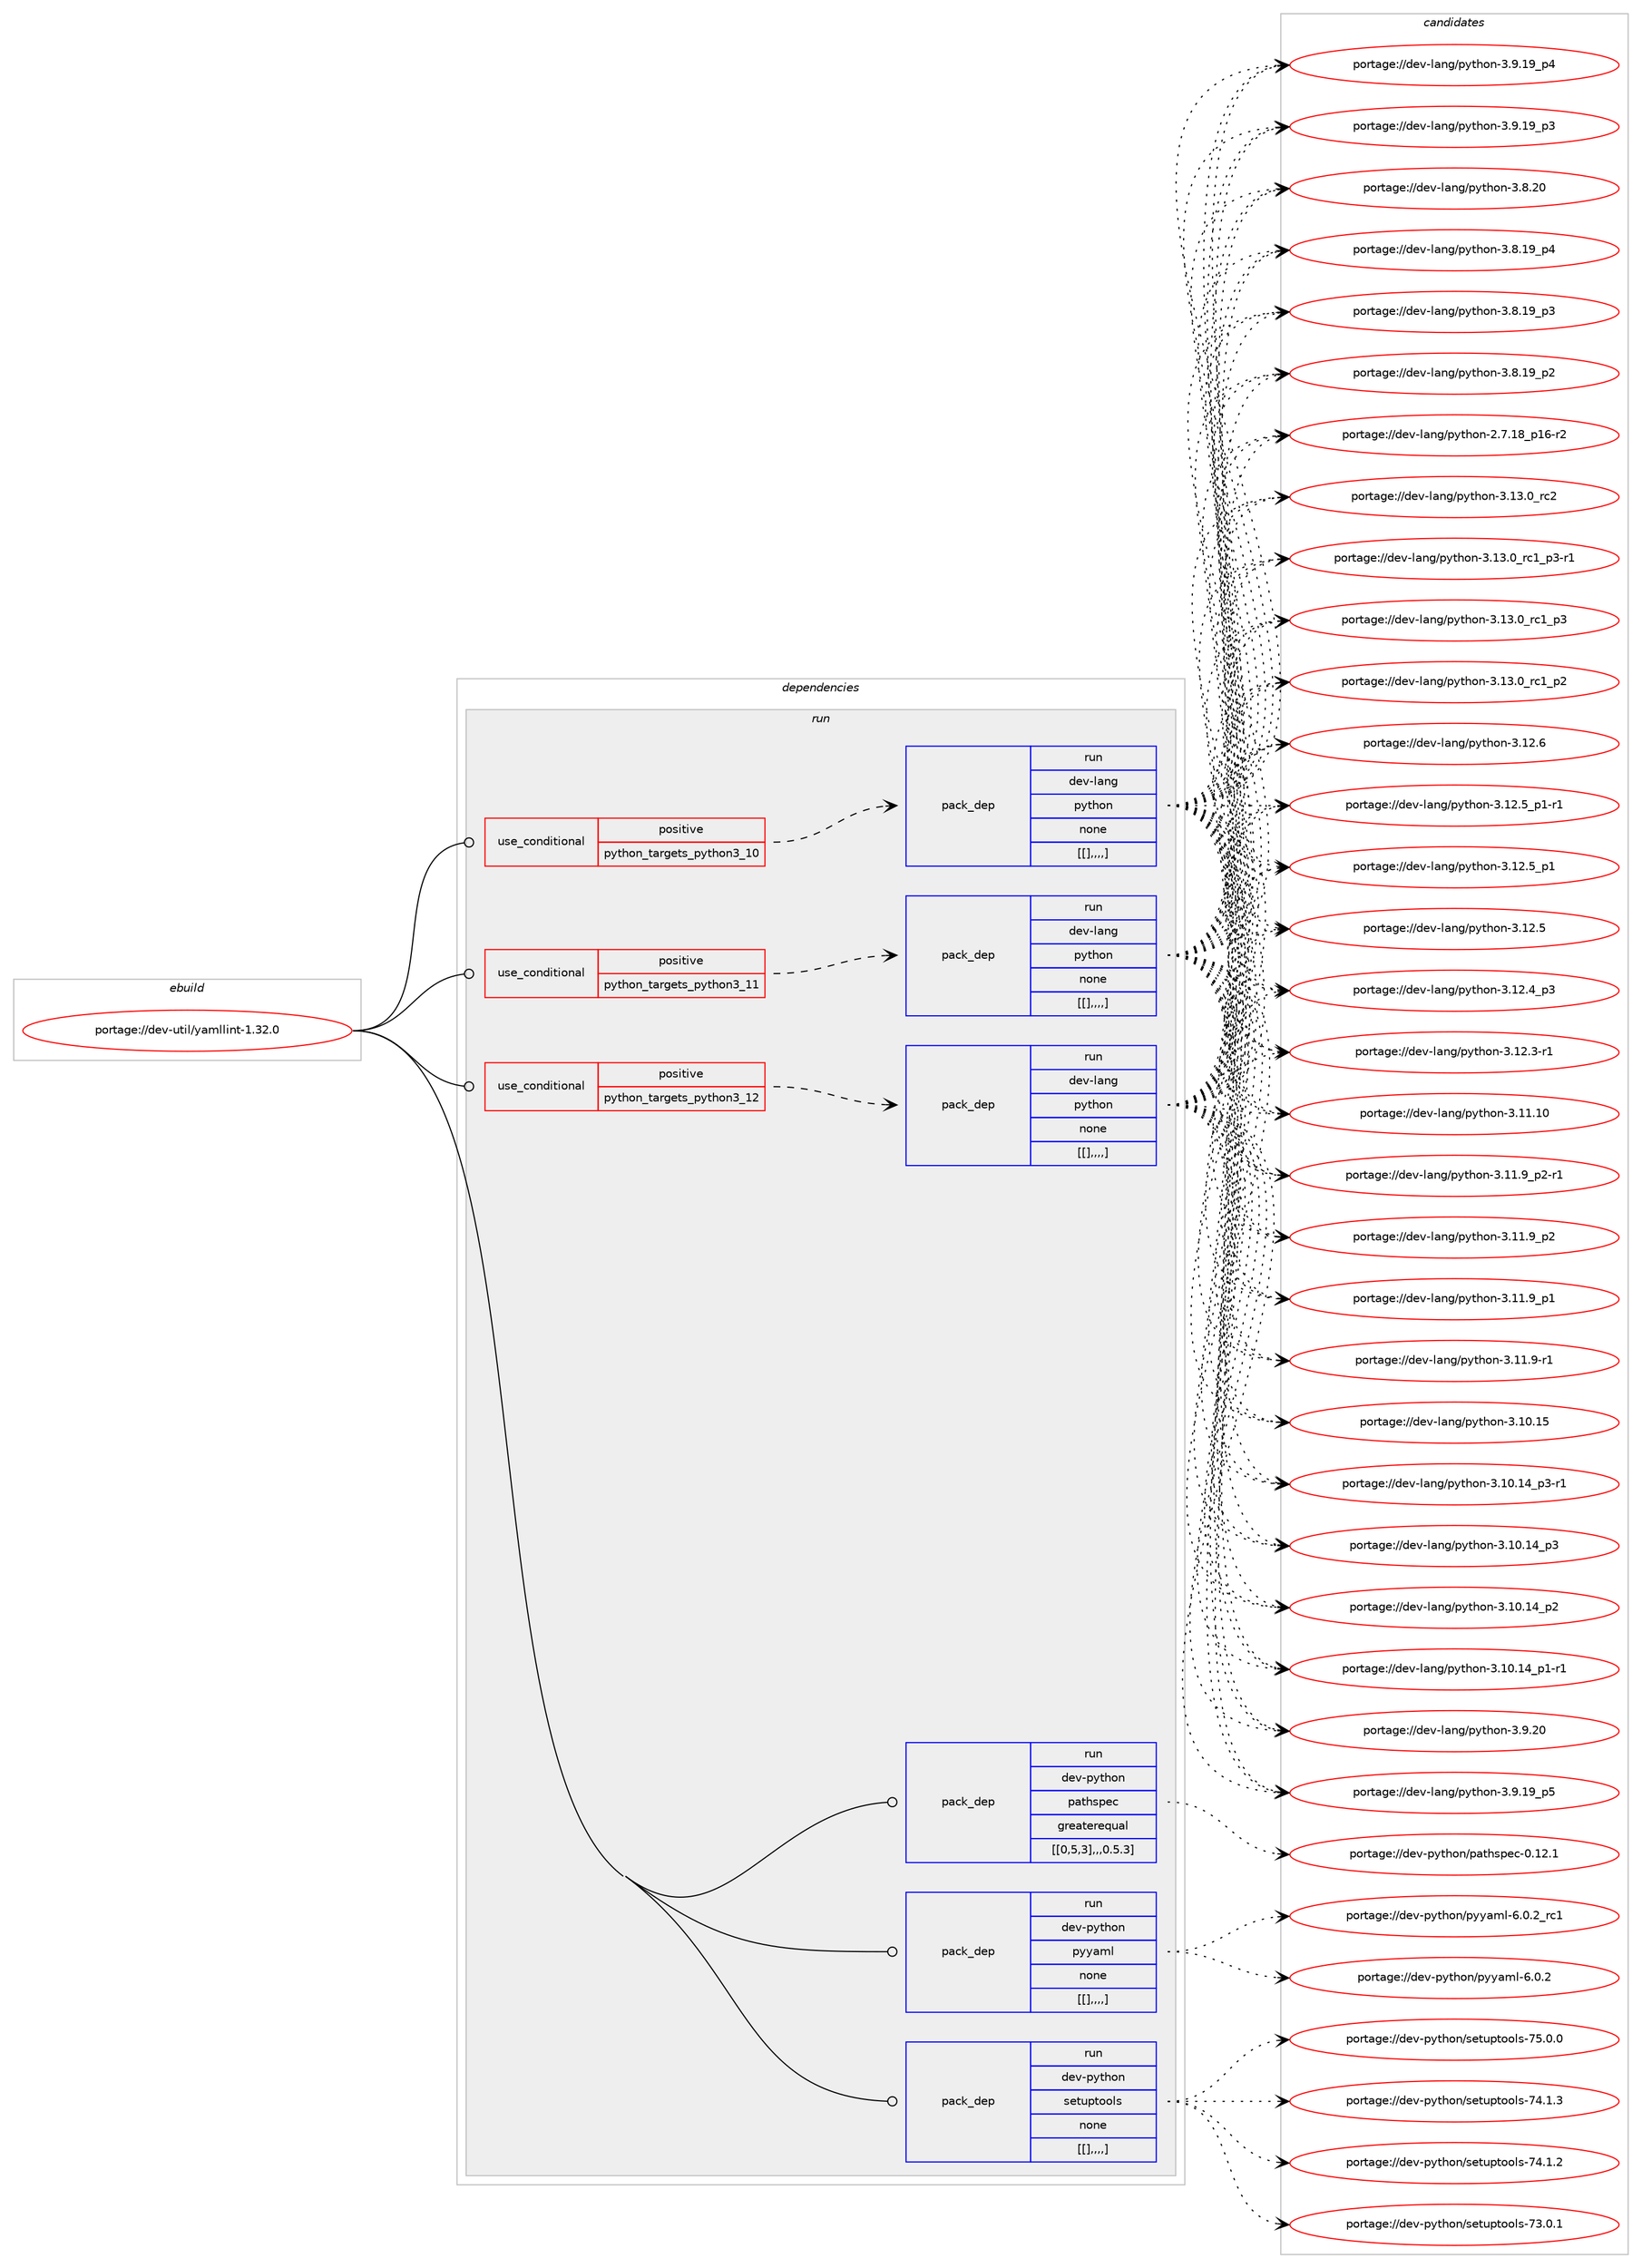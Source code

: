 digraph prolog {

# *************
# Graph options
# *************

newrank=true;
concentrate=true;
compound=true;
graph [rankdir=LR,fontname=Helvetica,fontsize=10,ranksep=1.5];#, ranksep=2.5, nodesep=0.2];
edge  [arrowhead=vee];
node  [fontname=Helvetica,fontsize=10];

# **********
# The ebuild
# **********

subgraph cluster_leftcol {
color=gray;
label=<<i>ebuild</i>>;
id [label="portage://dev-util/yamllint-1.32.0", color=red, width=4, href="../dev-util/yamllint-1.32.0.svg"];
}

# ****************
# The dependencies
# ****************

subgraph cluster_midcol {
color=gray;
label=<<i>dependencies</i>>;
subgraph cluster_compile {
fillcolor="#eeeeee";
style=filled;
label=<<i>compile</i>>;
}
subgraph cluster_compileandrun {
fillcolor="#eeeeee";
style=filled;
label=<<i>compile and run</i>>;
}
subgraph cluster_run {
fillcolor="#eeeeee";
style=filled;
label=<<i>run</i>>;
subgraph cond63623 {
dependency223890 [label=<<TABLE BORDER="0" CELLBORDER="1" CELLSPACING="0" CELLPADDING="4"><TR><TD ROWSPAN="3" CELLPADDING="10">use_conditional</TD></TR><TR><TD>positive</TD></TR><TR><TD>python_targets_python3_10</TD></TR></TABLE>>, shape=none, color=red];
subgraph pack158824 {
dependency223891 [label=<<TABLE BORDER="0" CELLBORDER="1" CELLSPACING="0" CELLPADDING="4" WIDTH="220"><TR><TD ROWSPAN="6" CELLPADDING="30">pack_dep</TD></TR><TR><TD WIDTH="110">run</TD></TR><TR><TD>dev-lang</TD></TR><TR><TD>python</TD></TR><TR><TD>none</TD></TR><TR><TD>[[],,,,]</TD></TR></TABLE>>, shape=none, color=blue];
}
dependency223890:e -> dependency223891:w [weight=20,style="dashed",arrowhead="vee"];
}
id:e -> dependency223890:w [weight=20,style="solid",arrowhead="odot"];
subgraph cond63624 {
dependency223892 [label=<<TABLE BORDER="0" CELLBORDER="1" CELLSPACING="0" CELLPADDING="4"><TR><TD ROWSPAN="3" CELLPADDING="10">use_conditional</TD></TR><TR><TD>positive</TD></TR><TR><TD>python_targets_python3_11</TD></TR></TABLE>>, shape=none, color=red];
subgraph pack158825 {
dependency223893 [label=<<TABLE BORDER="0" CELLBORDER="1" CELLSPACING="0" CELLPADDING="4" WIDTH="220"><TR><TD ROWSPAN="6" CELLPADDING="30">pack_dep</TD></TR><TR><TD WIDTH="110">run</TD></TR><TR><TD>dev-lang</TD></TR><TR><TD>python</TD></TR><TR><TD>none</TD></TR><TR><TD>[[],,,,]</TD></TR></TABLE>>, shape=none, color=blue];
}
dependency223892:e -> dependency223893:w [weight=20,style="dashed",arrowhead="vee"];
}
id:e -> dependency223892:w [weight=20,style="solid",arrowhead="odot"];
subgraph cond63625 {
dependency223894 [label=<<TABLE BORDER="0" CELLBORDER="1" CELLSPACING="0" CELLPADDING="4"><TR><TD ROWSPAN="3" CELLPADDING="10">use_conditional</TD></TR><TR><TD>positive</TD></TR><TR><TD>python_targets_python3_12</TD></TR></TABLE>>, shape=none, color=red];
subgraph pack158826 {
dependency223895 [label=<<TABLE BORDER="0" CELLBORDER="1" CELLSPACING="0" CELLPADDING="4" WIDTH="220"><TR><TD ROWSPAN="6" CELLPADDING="30">pack_dep</TD></TR><TR><TD WIDTH="110">run</TD></TR><TR><TD>dev-lang</TD></TR><TR><TD>python</TD></TR><TR><TD>none</TD></TR><TR><TD>[[],,,,]</TD></TR></TABLE>>, shape=none, color=blue];
}
dependency223894:e -> dependency223895:w [weight=20,style="dashed",arrowhead="vee"];
}
id:e -> dependency223894:w [weight=20,style="solid",arrowhead="odot"];
subgraph pack158827 {
dependency223896 [label=<<TABLE BORDER="0" CELLBORDER="1" CELLSPACING="0" CELLPADDING="4" WIDTH="220"><TR><TD ROWSPAN="6" CELLPADDING="30">pack_dep</TD></TR><TR><TD WIDTH="110">run</TD></TR><TR><TD>dev-python</TD></TR><TR><TD>pathspec</TD></TR><TR><TD>greaterequal</TD></TR><TR><TD>[[0,5,3],,,0.5.3]</TD></TR></TABLE>>, shape=none, color=blue];
}
id:e -> dependency223896:w [weight=20,style="solid",arrowhead="odot"];
subgraph pack158828 {
dependency223897 [label=<<TABLE BORDER="0" CELLBORDER="1" CELLSPACING="0" CELLPADDING="4" WIDTH="220"><TR><TD ROWSPAN="6" CELLPADDING="30">pack_dep</TD></TR><TR><TD WIDTH="110">run</TD></TR><TR><TD>dev-python</TD></TR><TR><TD>pyyaml</TD></TR><TR><TD>none</TD></TR><TR><TD>[[],,,,]</TD></TR></TABLE>>, shape=none, color=blue];
}
id:e -> dependency223897:w [weight=20,style="solid",arrowhead="odot"];
subgraph pack158829 {
dependency223898 [label=<<TABLE BORDER="0" CELLBORDER="1" CELLSPACING="0" CELLPADDING="4" WIDTH="220"><TR><TD ROWSPAN="6" CELLPADDING="30">pack_dep</TD></TR><TR><TD WIDTH="110">run</TD></TR><TR><TD>dev-python</TD></TR><TR><TD>setuptools</TD></TR><TR><TD>none</TD></TR><TR><TD>[[],,,,]</TD></TR></TABLE>>, shape=none, color=blue];
}
id:e -> dependency223898:w [weight=20,style="solid",arrowhead="odot"];
}
}

# **************
# The candidates
# **************

subgraph cluster_choices {
rank=same;
color=gray;
label=<<i>candidates</i>>;

subgraph choice158824 {
color=black;
nodesep=1;
choice10010111845108971101034711212111610411111045514649514648951149950 [label="portage://dev-lang/python-3.13.0_rc2", color=red, width=4,href="../dev-lang/python-3.13.0_rc2.svg"];
choice1001011184510897110103471121211161041111104551464951464895114994995112514511449 [label="portage://dev-lang/python-3.13.0_rc1_p3-r1", color=red, width=4,href="../dev-lang/python-3.13.0_rc1_p3-r1.svg"];
choice100101118451089711010347112121116104111110455146495146489511499499511251 [label="portage://dev-lang/python-3.13.0_rc1_p3", color=red, width=4,href="../dev-lang/python-3.13.0_rc1_p3.svg"];
choice100101118451089711010347112121116104111110455146495146489511499499511250 [label="portage://dev-lang/python-3.13.0_rc1_p2", color=red, width=4,href="../dev-lang/python-3.13.0_rc1_p2.svg"];
choice10010111845108971101034711212111610411111045514649504654 [label="portage://dev-lang/python-3.12.6", color=red, width=4,href="../dev-lang/python-3.12.6.svg"];
choice1001011184510897110103471121211161041111104551464950465395112494511449 [label="portage://dev-lang/python-3.12.5_p1-r1", color=red, width=4,href="../dev-lang/python-3.12.5_p1-r1.svg"];
choice100101118451089711010347112121116104111110455146495046539511249 [label="portage://dev-lang/python-3.12.5_p1", color=red, width=4,href="../dev-lang/python-3.12.5_p1.svg"];
choice10010111845108971101034711212111610411111045514649504653 [label="portage://dev-lang/python-3.12.5", color=red, width=4,href="../dev-lang/python-3.12.5.svg"];
choice100101118451089711010347112121116104111110455146495046529511251 [label="portage://dev-lang/python-3.12.4_p3", color=red, width=4,href="../dev-lang/python-3.12.4_p3.svg"];
choice100101118451089711010347112121116104111110455146495046514511449 [label="portage://dev-lang/python-3.12.3-r1", color=red, width=4,href="../dev-lang/python-3.12.3-r1.svg"];
choice1001011184510897110103471121211161041111104551464949464948 [label="portage://dev-lang/python-3.11.10", color=red, width=4,href="../dev-lang/python-3.11.10.svg"];
choice1001011184510897110103471121211161041111104551464949465795112504511449 [label="portage://dev-lang/python-3.11.9_p2-r1", color=red, width=4,href="../dev-lang/python-3.11.9_p2-r1.svg"];
choice100101118451089711010347112121116104111110455146494946579511250 [label="portage://dev-lang/python-3.11.9_p2", color=red, width=4,href="../dev-lang/python-3.11.9_p2.svg"];
choice100101118451089711010347112121116104111110455146494946579511249 [label="portage://dev-lang/python-3.11.9_p1", color=red, width=4,href="../dev-lang/python-3.11.9_p1.svg"];
choice100101118451089711010347112121116104111110455146494946574511449 [label="portage://dev-lang/python-3.11.9-r1", color=red, width=4,href="../dev-lang/python-3.11.9-r1.svg"];
choice1001011184510897110103471121211161041111104551464948464953 [label="portage://dev-lang/python-3.10.15", color=red, width=4,href="../dev-lang/python-3.10.15.svg"];
choice100101118451089711010347112121116104111110455146494846495295112514511449 [label="portage://dev-lang/python-3.10.14_p3-r1", color=red, width=4,href="../dev-lang/python-3.10.14_p3-r1.svg"];
choice10010111845108971101034711212111610411111045514649484649529511251 [label="portage://dev-lang/python-3.10.14_p3", color=red, width=4,href="../dev-lang/python-3.10.14_p3.svg"];
choice10010111845108971101034711212111610411111045514649484649529511250 [label="portage://dev-lang/python-3.10.14_p2", color=red, width=4,href="../dev-lang/python-3.10.14_p2.svg"];
choice100101118451089711010347112121116104111110455146494846495295112494511449 [label="portage://dev-lang/python-3.10.14_p1-r1", color=red, width=4,href="../dev-lang/python-3.10.14_p1-r1.svg"];
choice10010111845108971101034711212111610411111045514657465048 [label="portage://dev-lang/python-3.9.20", color=red, width=4,href="../dev-lang/python-3.9.20.svg"];
choice100101118451089711010347112121116104111110455146574649579511253 [label="portage://dev-lang/python-3.9.19_p5", color=red, width=4,href="../dev-lang/python-3.9.19_p5.svg"];
choice100101118451089711010347112121116104111110455146574649579511252 [label="portage://dev-lang/python-3.9.19_p4", color=red, width=4,href="../dev-lang/python-3.9.19_p4.svg"];
choice100101118451089711010347112121116104111110455146574649579511251 [label="portage://dev-lang/python-3.9.19_p3", color=red, width=4,href="../dev-lang/python-3.9.19_p3.svg"];
choice10010111845108971101034711212111610411111045514656465048 [label="portage://dev-lang/python-3.8.20", color=red, width=4,href="../dev-lang/python-3.8.20.svg"];
choice100101118451089711010347112121116104111110455146564649579511252 [label="portage://dev-lang/python-3.8.19_p4", color=red, width=4,href="../dev-lang/python-3.8.19_p4.svg"];
choice100101118451089711010347112121116104111110455146564649579511251 [label="portage://dev-lang/python-3.8.19_p3", color=red, width=4,href="../dev-lang/python-3.8.19_p3.svg"];
choice100101118451089711010347112121116104111110455146564649579511250 [label="portage://dev-lang/python-3.8.19_p2", color=red, width=4,href="../dev-lang/python-3.8.19_p2.svg"];
choice100101118451089711010347112121116104111110455046554649569511249544511450 [label="portage://dev-lang/python-2.7.18_p16-r2", color=red, width=4,href="../dev-lang/python-2.7.18_p16-r2.svg"];
dependency223891:e -> choice10010111845108971101034711212111610411111045514649514648951149950:w [style=dotted,weight="100"];
dependency223891:e -> choice1001011184510897110103471121211161041111104551464951464895114994995112514511449:w [style=dotted,weight="100"];
dependency223891:e -> choice100101118451089711010347112121116104111110455146495146489511499499511251:w [style=dotted,weight="100"];
dependency223891:e -> choice100101118451089711010347112121116104111110455146495146489511499499511250:w [style=dotted,weight="100"];
dependency223891:e -> choice10010111845108971101034711212111610411111045514649504654:w [style=dotted,weight="100"];
dependency223891:e -> choice1001011184510897110103471121211161041111104551464950465395112494511449:w [style=dotted,weight="100"];
dependency223891:e -> choice100101118451089711010347112121116104111110455146495046539511249:w [style=dotted,weight="100"];
dependency223891:e -> choice10010111845108971101034711212111610411111045514649504653:w [style=dotted,weight="100"];
dependency223891:e -> choice100101118451089711010347112121116104111110455146495046529511251:w [style=dotted,weight="100"];
dependency223891:e -> choice100101118451089711010347112121116104111110455146495046514511449:w [style=dotted,weight="100"];
dependency223891:e -> choice1001011184510897110103471121211161041111104551464949464948:w [style=dotted,weight="100"];
dependency223891:e -> choice1001011184510897110103471121211161041111104551464949465795112504511449:w [style=dotted,weight="100"];
dependency223891:e -> choice100101118451089711010347112121116104111110455146494946579511250:w [style=dotted,weight="100"];
dependency223891:e -> choice100101118451089711010347112121116104111110455146494946579511249:w [style=dotted,weight="100"];
dependency223891:e -> choice100101118451089711010347112121116104111110455146494946574511449:w [style=dotted,weight="100"];
dependency223891:e -> choice1001011184510897110103471121211161041111104551464948464953:w [style=dotted,weight="100"];
dependency223891:e -> choice100101118451089711010347112121116104111110455146494846495295112514511449:w [style=dotted,weight="100"];
dependency223891:e -> choice10010111845108971101034711212111610411111045514649484649529511251:w [style=dotted,weight="100"];
dependency223891:e -> choice10010111845108971101034711212111610411111045514649484649529511250:w [style=dotted,weight="100"];
dependency223891:e -> choice100101118451089711010347112121116104111110455146494846495295112494511449:w [style=dotted,weight="100"];
dependency223891:e -> choice10010111845108971101034711212111610411111045514657465048:w [style=dotted,weight="100"];
dependency223891:e -> choice100101118451089711010347112121116104111110455146574649579511253:w [style=dotted,weight="100"];
dependency223891:e -> choice100101118451089711010347112121116104111110455146574649579511252:w [style=dotted,weight="100"];
dependency223891:e -> choice100101118451089711010347112121116104111110455146574649579511251:w [style=dotted,weight="100"];
dependency223891:e -> choice10010111845108971101034711212111610411111045514656465048:w [style=dotted,weight="100"];
dependency223891:e -> choice100101118451089711010347112121116104111110455146564649579511252:w [style=dotted,weight="100"];
dependency223891:e -> choice100101118451089711010347112121116104111110455146564649579511251:w [style=dotted,weight="100"];
dependency223891:e -> choice100101118451089711010347112121116104111110455146564649579511250:w [style=dotted,weight="100"];
dependency223891:e -> choice100101118451089711010347112121116104111110455046554649569511249544511450:w [style=dotted,weight="100"];
}
subgraph choice158825 {
color=black;
nodesep=1;
choice10010111845108971101034711212111610411111045514649514648951149950 [label="portage://dev-lang/python-3.13.0_rc2", color=red, width=4,href="../dev-lang/python-3.13.0_rc2.svg"];
choice1001011184510897110103471121211161041111104551464951464895114994995112514511449 [label="portage://dev-lang/python-3.13.0_rc1_p3-r1", color=red, width=4,href="../dev-lang/python-3.13.0_rc1_p3-r1.svg"];
choice100101118451089711010347112121116104111110455146495146489511499499511251 [label="portage://dev-lang/python-3.13.0_rc1_p3", color=red, width=4,href="../dev-lang/python-3.13.0_rc1_p3.svg"];
choice100101118451089711010347112121116104111110455146495146489511499499511250 [label="portage://dev-lang/python-3.13.0_rc1_p2", color=red, width=4,href="../dev-lang/python-3.13.0_rc1_p2.svg"];
choice10010111845108971101034711212111610411111045514649504654 [label="portage://dev-lang/python-3.12.6", color=red, width=4,href="../dev-lang/python-3.12.6.svg"];
choice1001011184510897110103471121211161041111104551464950465395112494511449 [label="portage://dev-lang/python-3.12.5_p1-r1", color=red, width=4,href="../dev-lang/python-3.12.5_p1-r1.svg"];
choice100101118451089711010347112121116104111110455146495046539511249 [label="portage://dev-lang/python-3.12.5_p1", color=red, width=4,href="../dev-lang/python-3.12.5_p1.svg"];
choice10010111845108971101034711212111610411111045514649504653 [label="portage://dev-lang/python-3.12.5", color=red, width=4,href="../dev-lang/python-3.12.5.svg"];
choice100101118451089711010347112121116104111110455146495046529511251 [label="portage://dev-lang/python-3.12.4_p3", color=red, width=4,href="../dev-lang/python-3.12.4_p3.svg"];
choice100101118451089711010347112121116104111110455146495046514511449 [label="portage://dev-lang/python-3.12.3-r1", color=red, width=4,href="../dev-lang/python-3.12.3-r1.svg"];
choice1001011184510897110103471121211161041111104551464949464948 [label="portage://dev-lang/python-3.11.10", color=red, width=4,href="../dev-lang/python-3.11.10.svg"];
choice1001011184510897110103471121211161041111104551464949465795112504511449 [label="portage://dev-lang/python-3.11.9_p2-r1", color=red, width=4,href="../dev-lang/python-3.11.9_p2-r1.svg"];
choice100101118451089711010347112121116104111110455146494946579511250 [label="portage://dev-lang/python-3.11.9_p2", color=red, width=4,href="../dev-lang/python-3.11.9_p2.svg"];
choice100101118451089711010347112121116104111110455146494946579511249 [label="portage://dev-lang/python-3.11.9_p1", color=red, width=4,href="../dev-lang/python-3.11.9_p1.svg"];
choice100101118451089711010347112121116104111110455146494946574511449 [label="portage://dev-lang/python-3.11.9-r1", color=red, width=4,href="../dev-lang/python-3.11.9-r1.svg"];
choice1001011184510897110103471121211161041111104551464948464953 [label="portage://dev-lang/python-3.10.15", color=red, width=4,href="../dev-lang/python-3.10.15.svg"];
choice100101118451089711010347112121116104111110455146494846495295112514511449 [label="portage://dev-lang/python-3.10.14_p3-r1", color=red, width=4,href="../dev-lang/python-3.10.14_p3-r1.svg"];
choice10010111845108971101034711212111610411111045514649484649529511251 [label="portage://dev-lang/python-3.10.14_p3", color=red, width=4,href="../dev-lang/python-3.10.14_p3.svg"];
choice10010111845108971101034711212111610411111045514649484649529511250 [label="portage://dev-lang/python-3.10.14_p2", color=red, width=4,href="../dev-lang/python-3.10.14_p2.svg"];
choice100101118451089711010347112121116104111110455146494846495295112494511449 [label="portage://dev-lang/python-3.10.14_p1-r1", color=red, width=4,href="../dev-lang/python-3.10.14_p1-r1.svg"];
choice10010111845108971101034711212111610411111045514657465048 [label="portage://dev-lang/python-3.9.20", color=red, width=4,href="../dev-lang/python-3.9.20.svg"];
choice100101118451089711010347112121116104111110455146574649579511253 [label="portage://dev-lang/python-3.9.19_p5", color=red, width=4,href="../dev-lang/python-3.9.19_p5.svg"];
choice100101118451089711010347112121116104111110455146574649579511252 [label="portage://dev-lang/python-3.9.19_p4", color=red, width=4,href="../dev-lang/python-3.9.19_p4.svg"];
choice100101118451089711010347112121116104111110455146574649579511251 [label="portage://dev-lang/python-3.9.19_p3", color=red, width=4,href="../dev-lang/python-3.9.19_p3.svg"];
choice10010111845108971101034711212111610411111045514656465048 [label="portage://dev-lang/python-3.8.20", color=red, width=4,href="../dev-lang/python-3.8.20.svg"];
choice100101118451089711010347112121116104111110455146564649579511252 [label="portage://dev-lang/python-3.8.19_p4", color=red, width=4,href="../dev-lang/python-3.8.19_p4.svg"];
choice100101118451089711010347112121116104111110455146564649579511251 [label="portage://dev-lang/python-3.8.19_p3", color=red, width=4,href="../dev-lang/python-3.8.19_p3.svg"];
choice100101118451089711010347112121116104111110455146564649579511250 [label="portage://dev-lang/python-3.8.19_p2", color=red, width=4,href="../dev-lang/python-3.8.19_p2.svg"];
choice100101118451089711010347112121116104111110455046554649569511249544511450 [label="portage://dev-lang/python-2.7.18_p16-r2", color=red, width=4,href="../dev-lang/python-2.7.18_p16-r2.svg"];
dependency223893:e -> choice10010111845108971101034711212111610411111045514649514648951149950:w [style=dotted,weight="100"];
dependency223893:e -> choice1001011184510897110103471121211161041111104551464951464895114994995112514511449:w [style=dotted,weight="100"];
dependency223893:e -> choice100101118451089711010347112121116104111110455146495146489511499499511251:w [style=dotted,weight="100"];
dependency223893:e -> choice100101118451089711010347112121116104111110455146495146489511499499511250:w [style=dotted,weight="100"];
dependency223893:e -> choice10010111845108971101034711212111610411111045514649504654:w [style=dotted,weight="100"];
dependency223893:e -> choice1001011184510897110103471121211161041111104551464950465395112494511449:w [style=dotted,weight="100"];
dependency223893:e -> choice100101118451089711010347112121116104111110455146495046539511249:w [style=dotted,weight="100"];
dependency223893:e -> choice10010111845108971101034711212111610411111045514649504653:w [style=dotted,weight="100"];
dependency223893:e -> choice100101118451089711010347112121116104111110455146495046529511251:w [style=dotted,weight="100"];
dependency223893:e -> choice100101118451089711010347112121116104111110455146495046514511449:w [style=dotted,weight="100"];
dependency223893:e -> choice1001011184510897110103471121211161041111104551464949464948:w [style=dotted,weight="100"];
dependency223893:e -> choice1001011184510897110103471121211161041111104551464949465795112504511449:w [style=dotted,weight="100"];
dependency223893:e -> choice100101118451089711010347112121116104111110455146494946579511250:w [style=dotted,weight="100"];
dependency223893:e -> choice100101118451089711010347112121116104111110455146494946579511249:w [style=dotted,weight="100"];
dependency223893:e -> choice100101118451089711010347112121116104111110455146494946574511449:w [style=dotted,weight="100"];
dependency223893:e -> choice1001011184510897110103471121211161041111104551464948464953:w [style=dotted,weight="100"];
dependency223893:e -> choice100101118451089711010347112121116104111110455146494846495295112514511449:w [style=dotted,weight="100"];
dependency223893:e -> choice10010111845108971101034711212111610411111045514649484649529511251:w [style=dotted,weight="100"];
dependency223893:e -> choice10010111845108971101034711212111610411111045514649484649529511250:w [style=dotted,weight="100"];
dependency223893:e -> choice100101118451089711010347112121116104111110455146494846495295112494511449:w [style=dotted,weight="100"];
dependency223893:e -> choice10010111845108971101034711212111610411111045514657465048:w [style=dotted,weight="100"];
dependency223893:e -> choice100101118451089711010347112121116104111110455146574649579511253:w [style=dotted,weight="100"];
dependency223893:e -> choice100101118451089711010347112121116104111110455146574649579511252:w [style=dotted,weight="100"];
dependency223893:e -> choice100101118451089711010347112121116104111110455146574649579511251:w [style=dotted,weight="100"];
dependency223893:e -> choice10010111845108971101034711212111610411111045514656465048:w [style=dotted,weight="100"];
dependency223893:e -> choice100101118451089711010347112121116104111110455146564649579511252:w [style=dotted,weight="100"];
dependency223893:e -> choice100101118451089711010347112121116104111110455146564649579511251:w [style=dotted,weight="100"];
dependency223893:e -> choice100101118451089711010347112121116104111110455146564649579511250:w [style=dotted,weight="100"];
dependency223893:e -> choice100101118451089711010347112121116104111110455046554649569511249544511450:w [style=dotted,weight="100"];
}
subgraph choice158826 {
color=black;
nodesep=1;
choice10010111845108971101034711212111610411111045514649514648951149950 [label="portage://dev-lang/python-3.13.0_rc2", color=red, width=4,href="../dev-lang/python-3.13.0_rc2.svg"];
choice1001011184510897110103471121211161041111104551464951464895114994995112514511449 [label="portage://dev-lang/python-3.13.0_rc1_p3-r1", color=red, width=4,href="../dev-lang/python-3.13.0_rc1_p3-r1.svg"];
choice100101118451089711010347112121116104111110455146495146489511499499511251 [label="portage://dev-lang/python-3.13.0_rc1_p3", color=red, width=4,href="../dev-lang/python-3.13.0_rc1_p3.svg"];
choice100101118451089711010347112121116104111110455146495146489511499499511250 [label="portage://dev-lang/python-3.13.0_rc1_p2", color=red, width=4,href="../dev-lang/python-3.13.0_rc1_p2.svg"];
choice10010111845108971101034711212111610411111045514649504654 [label="portage://dev-lang/python-3.12.6", color=red, width=4,href="../dev-lang/python-3.12.6.svg"];
choice1001011184510897110103471121211161041111104551464950465395112494511449 [label="portage://dev-lang/python-3.12.5_p1-r1", color=red, width=4,href="../dev-lang/python-3.12.5_p1-r1.svg"];
choice100101118451089711010347112121116104111110455146495046539511249 [label="portage://dev-lang/python-3.12.5_p1", color=red, width=4,href="../dev-lang/python-3.12.5_p1.svg"];
choice10010111845108971101034711212111610411111045514649504653 [label="portage://dev-lang/python-3.12.5", color=red, width=4,href="../dev-lang/python-3.12.5.svg"];
choice100101118451089711010347112121116104111110455146495046529511251 [label="portage://dev-lang/python-3.12.4_p3", color=red, width=4,href="../dev-lang/python-3.12.4_p3.svg"];
choice100101118451089711010347112121116104111110455146495046514511449 [label="portage://dev-lang/python-3.12.3-r1", color=red, width=4,href="../dev-lang/python-3.12.3-r1.svg"];
choice1001011184510897110103471121211161041111104551464949464948 [label="portage://dev-lang/python-3.11.10", color=red, width=4,href="../dev-lang/python-3.11.10.svg"];
choice1001011184510897110103471121211161041111104551464949465795112504511449 [label="portage://dev-lang/python-3.11.9_p2-r1", color=red, width=4,href="../dev-lang/python-3.11.9_p2-r1.svg"];
choice100101118451089711010347112121116104111110455146494946579511250 [label="portage://dev-lang/python-3.11.9_p2", color=red, width=4,href="../dev-lang/python-3.11.9_p2.svg"];
choice100101118451089711010347112121116104111110455146494946579511249 [label="portage://dev-lang/python-3.11.9_p1", color=red, width=4,href="../dev-lang/python-3.11.9_p1.svg"];
choice100101118451089711010347112121116104111110455146494946574511449 [label="portage://dev-lang/python-3.11.9-r1", color=red, width=4,href="../dev-lang/python-3.11.9-r1.svg"];
choice1001011184510897110103471121211161041111104551464948464953 [label="portage://dev-lang/python-3.10.15", color=red, width=4,href="../dev-lang/python-3.10.15.svg"];
choice100101118451089711010347112121116104111110455146494846495295112514511449 [label="portage://dev-lang/python-3.10.14_p3-r1", color=red, width=4,href="../dev-lang/python-3.10.14_p3-r1.svg"];
choice10010111845108971101034711212111610411111045514649484649529511251 [label="portage://dev-lang/python-3.10.14_p3", color=red, width=4,href="../dev-lang/python-3.10.14_p3.svg"];
choice10010111845108971101034711212111610411111045514649484649529511250 [label="portage://dev-lang/python-3.10.14_p2", color=red, width=4,href="../dev-lang/python-3.10.14_p2.svg"];
choice100101118451089711010347112121116104111110455146494846495295112494511449 [label="portage://dev-lang/python-3.10.14_p1-r1", color=red, width=4,href="../dev-lang/python-3.10.14_p1-r1.svg"];
choice10010111845108971101034711212111610411111045514657465048 [label="portage://dev-lang/python-3.9.20", color=red, width=4,href="../dev-lang/python-3.9.20.svg"];
choice100101118451089711010347112121116104111110455146574649579511253 [label="portage://dev-lang/python-3.9.19_p5", color=red, width=4,href="../dev-lang/python-3.9.19_p5.svg"];
choice100101118451089711010347112121116104111110455146574649579511252 [label="portage://dev-lang/python-3.9.19_p4", color=red, width=4,href="../dev-lang/python-3.9.19_p4.svg"];
choice100101118451089711010347112121116104111110455146574649579511251 [label="portage://dev-lang/python-3.9.19_p3", color=red, width=4,href="../dev-lang/python-3.9.19_p3.svg"];
choice10010111845108971101034711212111610411111045514656465048 [label="portage://dev-lang/python-3.8.20", color=red, width=4,href="../dev-lang/python-3.8.20.svg"];
choice100101118451089711010347112121116104111110455146564649579511252 [label="portage://dev-lang/python-3.8.19_p4", color=red, width=4,href="../dev-lang/python-3.8.19_p4.svg"];
choice100101118451089711010347112121116104111110455146564649579511251 [label="portage://dev-lang/python-3.8.19_p3", color=red, width=4,href="../dev-lang/python-3.8.19_p3.svg"];
choice100101118451089711010347112121116104111110455146564649579511250 [label="portage://dev-lang/python-3.8.19_p2", color=red, width=4,href="../dev-lang/python-3.8.19_p2.svg"];
choice100101118451089711010347112121116104111110455046554649569511249544511450 [label="portage://dev-lang/python-2.7.18_p16-r2", color=red, width=4,href="../dev-lang/python-2.7.18_p16-r2.svg"];
dependency223895:e -> choice10010111845108971101034711212111610411111045514649514648951149950:w [style=dotted,weight="100"];
dependency223895:e -> choice1001011184510897110103471121211161041111104551464951464895114994995112514511449:w [style=dotted,weight="100"];
dependency223895:e -> choice100101118451089711010347112121116104111110455146495146489511499499511251:w [style=dotted,weight="100"];
dependency223895:e -> choice100101118451089711010347112121116104111110455146495146489511499499511250:w [style=dotted,weight="100"];
dependency223895:e -> choice10010111845108971101034711212111610411111045514649504654:w [style=dotted,weight="100"];
dependency223895:e -> choice1001011184510897110103471121211161041111104551464950465395112494511449:w [style=dotted,weight="100"];
dependency223895:e -> choice100101118451089711010347112121116104111110455146495046539511249:w [style=dotted,weight="100"];
dependency223895:e -> choice10010111845108971101034711212111610411111045514649504653:w [style=dotted,weight="100"];
dependency223895:e -> choice100101118451089711010347112121116104111110455146495046529511251:w [style=dotted,weight="100"];
dependency223895:e -> choice100101118451089711010347112121116104111110455146495046514511449:w [style=dotted,weight="100"];
dependency223895:e -> choice1001011184510897110103471121211161041111104551464949464948:w [style=dotted,weight="100"];
dependency223895:e -> choice1001011184510897110103471121211161041111104551464949465795112504511449:w [style=dotted,weight="100"];
dependency223895:e -> choice100101118451089711010347112121116104111110455146494946579511250:w [style=dotted,weight="100"];
dependency223895:e -> choice100101118451089711010347112121116104111110455146494946579511249:w [style=dotted,weight="100"];
dependency223895:e -> choice100101118451089711010347112121116104111110455146494946574511449:w [style=dotted,weight="100"];
dependency223895:e -> choice1001011184510897110103471121211161041111104551464948464953:w [style=dotted,weight="100"];
dependency223895:e -> choice100101118451089711010347112121116104111110455146494846495295112514511449:w [style=dotted,weight="100"];
dependency223895:e -> choice10010111845108971101034711212111610411111045514649484649529511251:w [style=dotted,weight="100"];
dependency223895:e -> choice10010111845108971101034711212111610411111045514649484649529511250:w [style=dotted,weight="100"];
dependency223895:e -> choice100101118451089711010347112121116104111110455146494846495295112494511449:w [style=dotted,weight="100"];
dependency223895:e -> choice10010111845108971101034711212111610411111045514657465048:w [style=dotted,weight="100"];
dependency223895:e -> choice100101118451089711010347112121116104111110455146574649579511253:w [style=dotted,weight="100"];
dependency223895:e -> choice100101118451089711010347112121116104111110455146574649579511252:w [style=dotted,weight="100"];
dependency223895:e -> choice100101118451089711010347112121116104111110455146574649579511251:w [style=dotted,weight="100"];
dependency223895:e -> choice10010111845108971101034711212111610411111045514656465048:w [style=dotted,weight="100"];
dependency223895:e -> choice100101118451089711010347112121116104111110455146564649579511252:w [style=dotted,weight="100"];
dependency223895:e -> choice100101118451089711010347112121116104111110455146564649579511251:w [style=dotted,weight="100"];
dependency223895:e -> choice100101118451089711010347112121116104111110455146564649579511250:w [style=dotted,weight="100"];
dependency223895:e -> choice100101118451089711010347112121116104111110455046554649569511249544511450:w [style=dotted,weight="100"];
}
subgraph choice158827 {
color=black;
nodesep=1;
choice1001011184511212111610411111047112971161041151121019945484649504649 [label="portage://dev-python/pathspec-0.12.1", color=red, width=4,href="../dev-python/pathspec-0.12.1.svg"];
dependency223896:e -> choice1001011184511212111610411111047112971161041151121019945484649504649:w [style=dotted,weight="100"];
}
subgraph choice158828 {
color=black;
nodesep=1;
choice100101118451121211161041111104711212112197109108455446484650951149949 [label="portage://dev-python/pyyaml-6.0.2_rc1", color=red, width=4,href="../dev-python/pyyaml-6.0.2_rc1.svg"];
choice100101118451121211161041111104711212112197109108455446484650 [label="portage://dev-python/pyyaml-6.0.2", color=red, width=4,href="../dev-python/pyyaml-6.0.2.svg"];
dependency223897:e -> choice100101118451121211161041111104711212112197109108455446484650951149949:w [style=dotted,weight="100"];
dependency223897:e -> choice100101118451121211161041111104711212112197109108455446484650:w [style=dotted,weight="100"];
}
subgraph choice158829 {
color=black;
nodesep=1;
choice100101118451121211161041111104711510111611711211611111110811545555346484648 [label="portage://dev-python/setuptools-75.0.0", color=red, width=4,href="../dev-python/setuptools-75.0.0.svg"];
choice100101118451121211161041111104711510111611711211611111110811545555246494651 [label="portage://dev-python/setuptools-74.1.3", color=red, width=4,href="../dev-python/setuptools-74.1.3.svg"];
choice100101118451121211161041111104711510111611711211611111110811545555246494650 [label="portage://dev-python/setuptools-74.1.2", color=red, width=4,href="../dev-python/setuptools-74.1.2.svg"];
choice100101118451121211161041111104711510111611711211611111110811545555146484649 [label="portage://dev-python/setuptools-73.0.1", color=red, width=4,href="../dev-python/setuptools-73.0.1.svg"];
dependency223898:e -> choice100101118451121211161041111104711510111611711211611111110811545555346484648:w [style=dotted,weight="100"];
dependency223898:e -> choice100101118451121211161041111104711510111611711211611111110811545555246494651:w [style=dotted,weight="100"];
dependency223898:e -> choice100101118451121211161041111104711510111611711211611111110811545555246494650:w [style=dotted,weight="100"];
dependency223898:e -> choice100101118451121211161041111104711510111611711211611111110811545555146484649:w [style=dotted,weight="100"];
}
}

}
